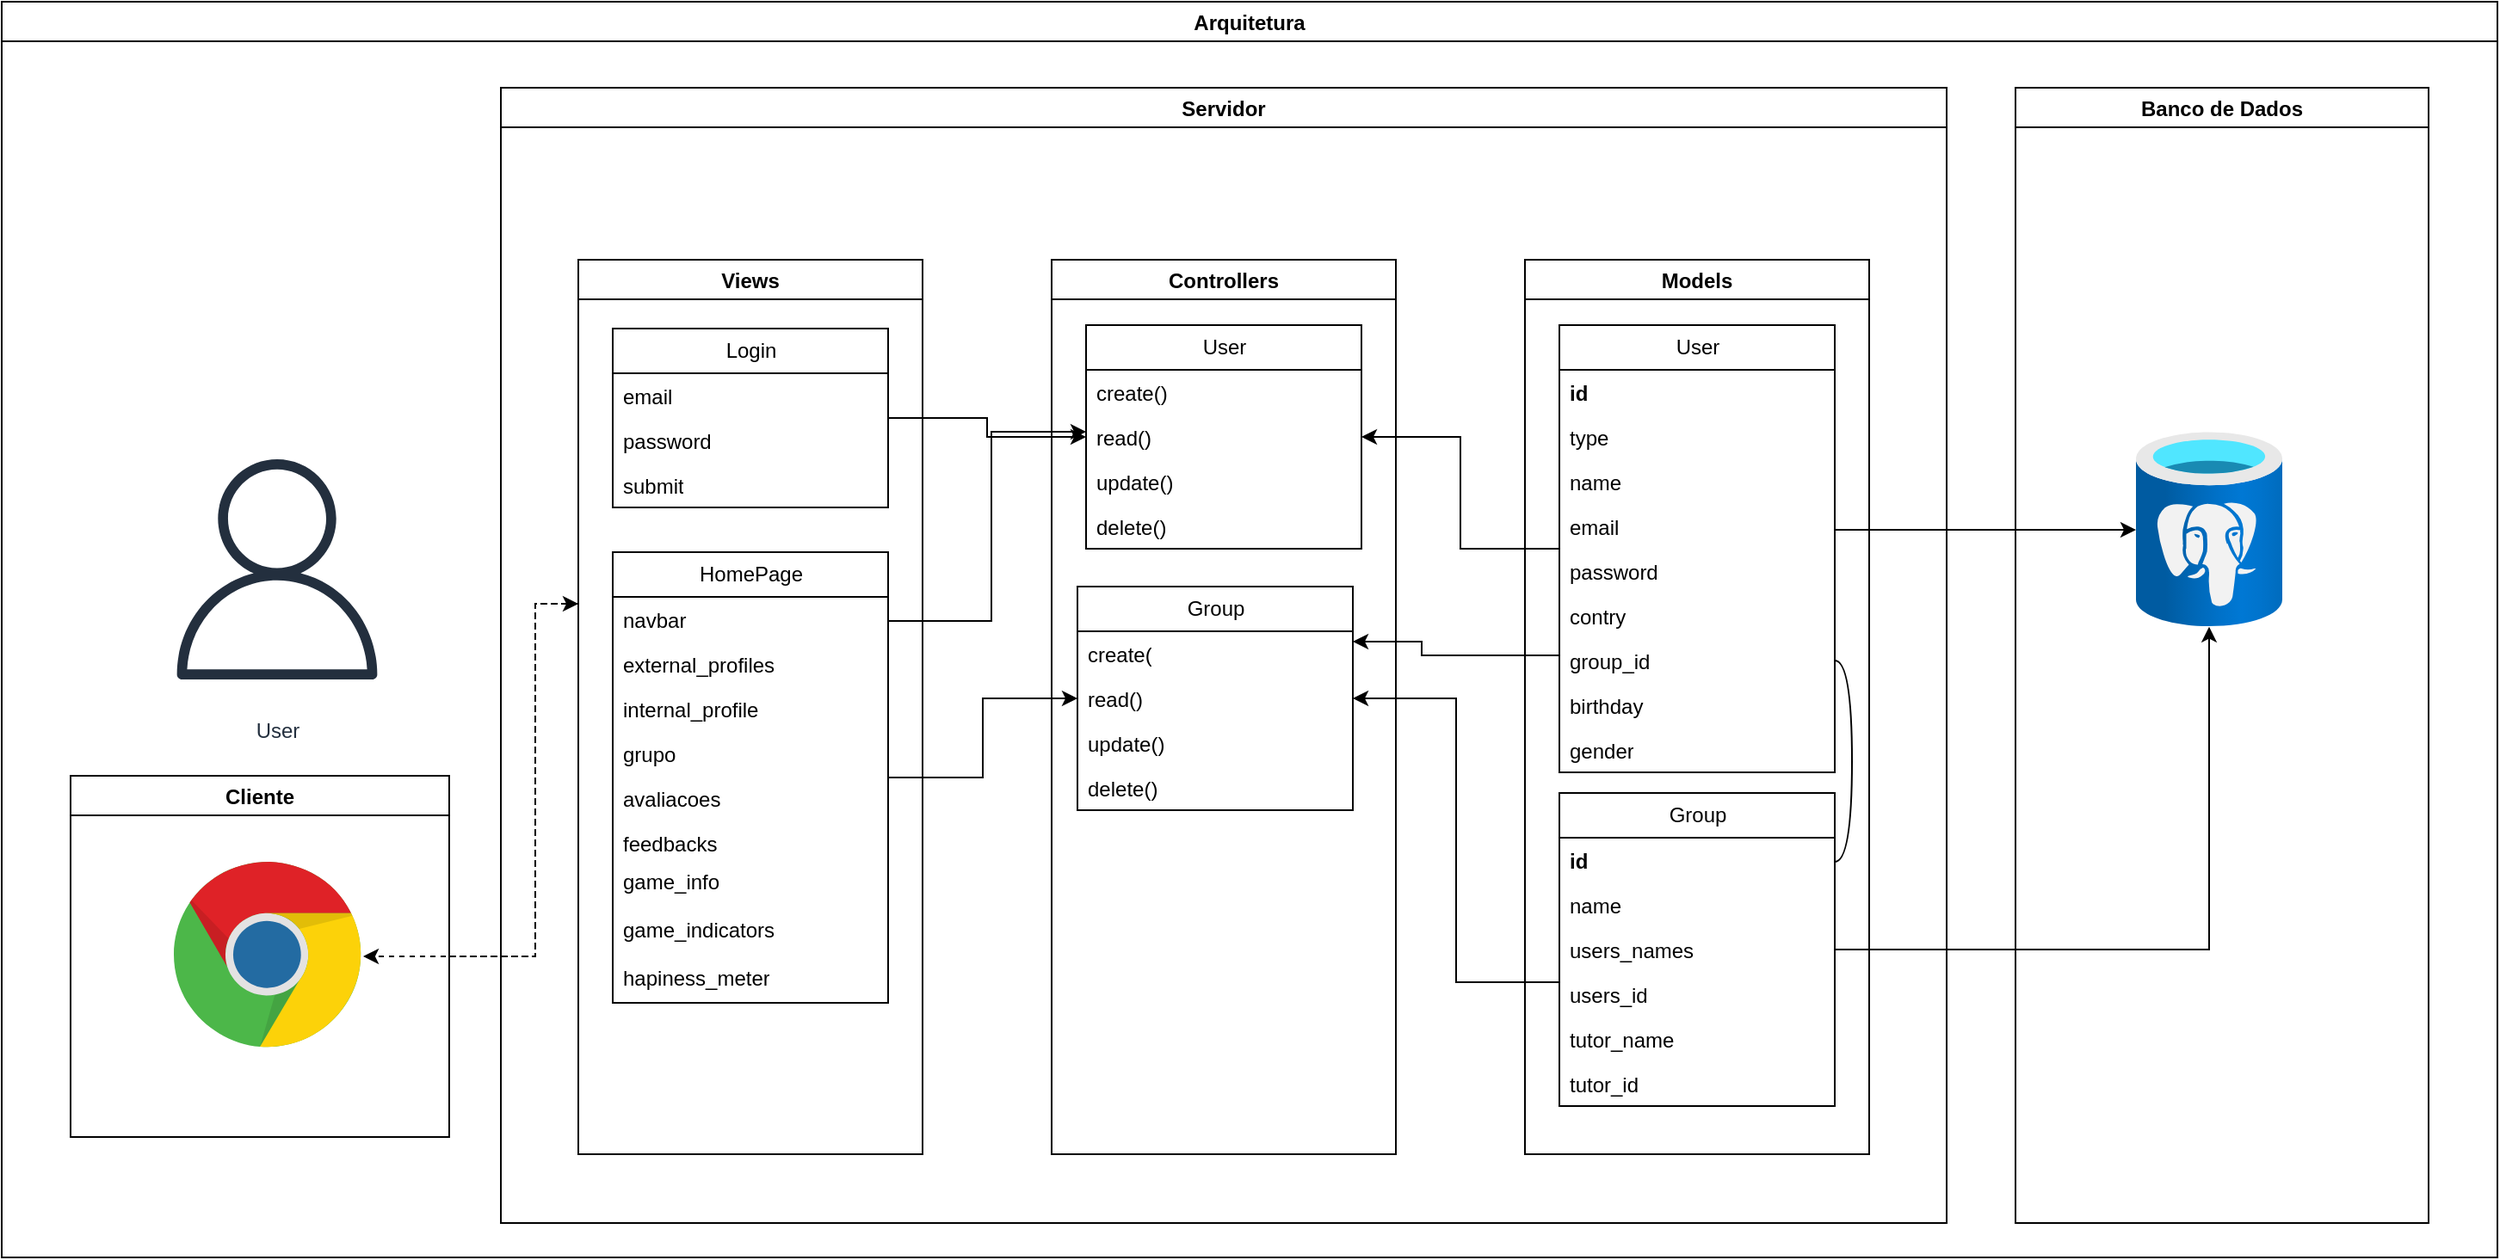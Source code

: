 <mxfile version="24.3.1" type="github">
  <diagram name="Page-1" id="e56a1550-8fbb-45ad-956c-1786394a9013">
    <mxGraphModel dx="2773" dy="1897" grid="1" gridSize="10" guides="1" tooltips="1" connect="1" arrows="1" fold="1" page="1" pageScale="1" pageWidth="1100" pageHeight="850" background="none" math="0" shadow="0">
      <root>
        <mxCell id="0" />
        <mxCell id="1" parent="0" />
        <mxCell id="WFMInWg6QyuqaIIcyarB-54" value="Arquitetura" style="swimlane;" vertex="1" parent="1">
          <mxGeometry x="-160" y="-50" width="1450" height="730" as="geometry">
            <mxRectangle x="120" y="-50" width="90" height="30" as="alternateBounds" />
          </mxGeometry>
        </mxCell>
        <mxCell id="WFMInWg6QyuqaIIcyarB-32" value="Servidor" style="swimlane;" vertex="1" parent="WFMInWg6QyuqaIIcyarB-54">
          <mxGeometry x="290" y="50" width="840" height="660" as="geometry">
            <mxRectangle x="290" y="50" width="100" height="30" as="alternateBounds" />
          </mxGeometry>
        </mxCell>
        <mxCell id="WFMInWg6QyuqaIIcyarB-31" value="Views" style="swimlane;" vertex="1" parent="WFMInWg6QyuqaIIcyarB-32">
          <mxGeometry x="45" y="100" width="200" height="520" as="geometry">
            <mxRectangle x="45" y="100" width="70" height="30" as="alternateBounds" />
          </mxGeometry>
        </mxCell>
        <mxCell id="WFMInWg6QyuqaIIcyarB-34" value="Login" style="swimlane;fontStyle=0;childLayout=stackLayout;horizontal=1;startSize=26;fillColor=none;horizontalStack=0;resizeParent=1;resizeParentMax=0;resizeLast=0;collapsible=1;marginBottom=0;html=1;" vertex="1" parent="WFMInWg6QyuqaIIcyarB-31">
          <mxGeometry x="20" y="40" width="160" height="104" as="geometry" />
        </mxCell>
        <mxCell id="WFMInWg6QyuqaIIcyarB-36" value="email" style="text;strokeColor=none;fillColor=none;align=left;verticalAlign=top;spacingLeft=4;spacingRight=4;overflow=hidden;rotatable=0;points=[[0,0.5],[1,0.5]];portConstraint=eastwest;whiteSpace=wrap;html=1;" vertex="1" parent="WFMInWg6QyuqaIIcyarB-34">
          <mxGeometry y="26" width="160" height="26" as="geometry" />
        </mxCell>
        <mxCell id="WFMInWg6QyuqaIIcyarB-35" value="password" style="text;strokeColor=none;fillColor=none;align=left;verticalAlign=top;spacingLeft=4;spacingRight=4;overflow=hidden;rotatable=0;points=[[0,0.5],[1,0.5]];portConstraint=eastwest;whiteSpace=wrap;html=1;" vertex="1" parent="WFMInWg6QyuqaIIcyarB-34">
          <mxGeometry y="52" width="160" height="26" as="geometry" />
        </mxCell>
        <mxCell id="WFMInWg6QyuqaIIcyarB-37" value="submit" style="text;strokeColor=none;fillColor=none;align=left;verticalAlign=top;spacingLeft=4;spacingRight=4;overflow=hidden;rotatable=0;points=[[0,0.5],[1,0.5]];portConstraint=eastwest;whiteSpace=wrap;html=1;" vertex="1" parent="WFMInWg6QyuqaIIcyarB-34">
          <mxGeometry y="78" width="160" height="26" as="geometry" />
        </mxCell>
        <mxCell id="WFMInWg6QyuqaIIcyarB-50" value="HomePage" style="swimlane;fontStyle=0;childLayout=stackLayout;horizontal=1;startSize=26;fillColor=none;horizontalStack=0;resizeParent=1;resizeParentMax=0;resizeLast=0;collapsible=1;marginBottom=0;html=1;" vertex="1" parent="WFMInWg6QyuqaIIcyarB-31">
          <mxGeometry x="20" y="170" width="160" height="262" as="geometry" />
        </mxCell>
        <mxCell id="WFMInWg6QyuqaIIcyarB-51" value="navbar" style="text;strokeColor=none;fillColor=none;align=left;verticalAlign=top;spacingLeft=4;spacingRight=4;overflow=hidden;rotatable=0;points=[[0,0.5],[1,0.5]];portConstraint=eastwest;whiteSpace=wrap;html=1;" vertex="1" parent="WFMInWg6QyuqaIIcyarB-50">
          <mxGeometry y="26" width="160" height="26" as="geometry" />
        </mxCell>
        <mxCell id="WFMInWg6QyuqaIIcyarB-52" value="external_profiles" style="text;strokeColor=none;fillColor=none;align=left;verticalAlign=top;spacingLeft=4;spacingRight=4;overflow=hidden;rotatable=0;points=[[0,0.5],[1,0.5]];portConstraint=eastwest;whiteSpace=wrap;html=1;" vertex="1" parent="WFMInWg6QyuqaIIcyarB-50">
          <mxGeometry y="52" width="160" height="26" as="geometry" />
        </mxCell>
        <mxCell id="WFMInWg6QyuqaIIcyarB-53" value="internal_&lt;span style=&quot;background-color: initial;&quot;&gt;profile&lt;/span&gt;" style="text;strokeColor=none;fillColor=none;align=left;verticalAlign=top;spacingLeft=4;spacingRight=4;overflow=hidden;rotatable=0;points=[[0,0.5],[1,0.5]];portConstraint=eastwest;whiteSpace=wrap;html=1;container=0;" vertex="1" parent="WFMInWg6QyuqaIIcyarB-50">
          <mxGeometry y="78" width="160" height="26" as="geometry" />
        </mxCell>
        <mxCell id="WFMInWg6QyuqaIIcyarB-184" value="grupo" style="text;strokeColor=none;fillColor=none;align=left;verticalAlign=top;spacingLeft=4;spacingRight=4;overflow=hidden;rotatable=0;points=[[0,0.5],[1,0.5]];portConstraint=eastwest;whiteSpace=wrap;html=1;container=0;" vertex="1" parent="WFMInWg6QyuqaIIcyarB-50">
          <mxGeometry y="104" width="160" height="26" as="geometry" />
        </mxCell>
        <mxCell id="WFMInWg6QyuqaIIcyarB-187" value="avaliaco&lt;span style=&quot;background-color: initial;&quot;&gt;es&lt;/span&gt;" style="text;strokeColor=none;fillColor=none;align=left;verticalAlign=top;spacingLeft=4;spacingRight=4;overflow=hidden;rotatable=0;points=[[0,0.5],[1,0.5]];portConstraint=eastwest;whiteSpace=wrap;html=1;container=0;" vertex="1" parent="WFMInWg6QyuqaIIcyarB-50">
          <mxGeometry y="130" width="160" height="26" as="geometry" />
        </mxCell>
        <mxCell id="WFMInWg6QyuqaIIcyarB-188" value="feedbacks" style="text;strokeColor=none;fillColor=none;align=left;verticalAlign=top;spacingLeft=4;spacingRight=4;overflow=hidden;rotatable=0;points=[[0,0.5],[1,0.5]];portConstraint=eastwest;whiteSpace=wrap;html=1;container=0;" vertex="1" parent="WFMInWg6QyuqaIIcyarB-50">
          <mxGeometry y="156" width="160" height="22" as="geometry" />
        </mxCell>
        <mxCell id="WFMInWg6QyuqaIIcyarB-189" value="game_info" style="text;strokeColor=none;fillColor=none;align=left;verticalAlign=top;spacingLeft=4;spacingRight=4;overflow=hidden;rotatable=0;points=[[0,0.5],[1,0.5]];portConstraint=eastwest;whiteSpace=wrap;html=1;container=0;" vertex="1" parent="WFMInWg6QyuqaIIcyarB-50">
          <mxGeometry y="178" width="160" height="28" as="geometry" />
        </mxCell>
        <mxCell id="WFMInWg6QyuqaIIcyarB-190" value="game_indicators" style="text;strokeColor=none;fillColor=none;align=left;verticalAlign=top;spacingLeft=4;spacingRight=4;overflow=hidden;rotatable=0;points=[[0,0.5],[1,0.5]];portConstraint=eastwest;whiteSpace=wrap;html=1;container=0;" vertex="1" parent="WFMInWg6QyuqaIIcyarB-50">
          <mxGeometry y="206" width="160" height="28" as="geometry" />
        </mxCell>
        <mxCell id="WFMInWg6QyuqaIIcyarB-191" value="hapiness_meter" style="text;strokeColor=none;fillColor=none;align=left;verticalAlign=top;spacingLeft=4;spacingRight=4;overflow=hidden;rotatable=0;points=[[0,0.5],[1,0.5]];portConstraint=eastwest;whiteSpace=wrap;html=1;container=0;" vertex="1" parent="WFMInWg6QyuqaIIcyarB-50">
          <mxGeometry y="234" width="160" height="28" as="geometry" />
        </mxCell>
        <mxCell id="WFMInWg6QyuqaIIcyarB-33" value="Models" style="swimlane;" vertex="1" parent="WFMInWg6QyuqaIIcyarB-32">
          <mxGeometry x="595" y="100" width="200" height="520" as="geometry">
            <mxRectangle x="595" y="100" width="80" height="30" as="alternateBounds" />
          </mxGeometry>
        </mxCell>
        <mxCell id="WFMInWg6QyuqaIIcyarB-81" value="User" style="swimlane;fontStyle=0;childLayout=stackLayout;horizontal=1;startSize=26;fillColor=none;horizontalStack=0;resizeParent=1;resizeParentMax=0;resizeLast=0;collapsible=1;marginBottom=0;html=1;" vertex="1" parent="WFMInWg6QyuqaIIcyarB-33">
          <mxGeometry x="20" y="38" width="160" height="260" as="geometry" />
        </mxCell>
        <mxCell id="WFMInWg6QyuqaIIcyarB-82" value="&lt;b&gt;id&lt;/b&gt;" style="text;strokeColor=none;fillColor=none;align=left;verticalAlign=top;spacingLeft=4;spacingRight=4;overflow=hidden;rotatable=0;points=[[0,0.5],[1,0.5]];portConstraint=eastwest;whiteSpace=wrap;html=1;" vertex="1" parent="WFMInWg6QyuqaIIcyarB-81">
          <mxGeometry y="26" width="160" height="26" as="geometry" />
        </mxCell>
        <mxCell id="WFMInWg6QyuqaIIcyarB-208" value="type" style="text;strokeColor=none;fillColor=none;align=left;verticalAlign=top;spacingLeft=4;spacingRight=4;overflow=hidden;rotatable=0;points=[[0,0.5],[1,0.5]];portConstraint=eastwest;whiteSpace=wrap;html=1;" vertex="1" parent="WFMInWg6QyuqaIIcyarB-81">
          <mxGeometry y="52" width="160" height="26" as="geometry" />
        </mxCell>
        <mxCell id="WFMInWg6QyuqaIIcyarB-83" value="name" style="text;strokeColor=none;fillColor=none;align=left;verticalAlign=top;spacingLeft=4;spacingRight=4;overflow=hidden;rotatable=0;points=[[0,0.5],[1,0.5]];portConstraint=eastwest;whiteSpace=wrap;html=1;" vertex="1" parent="WFMInWg6QyuqaIIcyarB-81">
          <mxGeometry y="78" width="160" height="26" as="geometry" />
        </mxCell>
        <mxCell id="WFMInWg6QyuqaIIcyarB-84" value="email" style="text;strokeColor=none;fillColor=none;align=left;verticalAlign=top;spacingLeft=4;spacingRight=4;overflow=hidden;rotatable=0;points=[[0,0.5],[1,0.5]];portConstraint=eastwest;whiteSpace=wrap;html=1;" vertex="1" parent="WFMInWg6QyuqaIIcyarB-81">
          <mxGeometry y="104" width="160" height="26" as="geometry" />
        </mxCell>
        <mxCell id="WFMInWg6QyuqaIIcyarB-197" value="password" style="text;strokeColor=none;fillColor=none;align=left;verticalAlign=top;spacingLeft=4;spacingRight=4;overflow=hidden;rotatable=0;points=[[0,0.5],[1,0.5]];portConstraint=eastwest;whiteSpace=wrap;html=1;" vertex="1" parent="WFMInWg6QyuqaIIcyarB-81">
          <mxGeometry y="130" width="160" height="26" as="geometry" />
        </mxCell>
        <mxCell id="WFMInWg6QyuqaIIcyarB-198" value="contry" style="text;strokeColor=none;fillColor=none;align=left;verticalAlign=top;spacingLeft=4;spacingRight=4;overflow=hidden;rotatable=0;points=[[0,0.5],[1,0.5]];portConstraint=eastwest;whiteSpace=wrap;html=1;" vertex="1" parent="WFMInWg6QyuqaIIcyarB-81">
          <mxGeometry y="156" width="160" height="26" as="geometry" />
        </mxCell>
        <mxCell id="WFMInWg6QyuqaIIcyarB-201" value="group_id" style="text;strokeColor=none;fillColor=none;align=left;verticalAlign=top;spacingLeft=4;spacingRight=4;overflow=hidden;rotatable=0;points=[[0,0.5],[1,0.5]];portConstraint=eastwest;whiteSpace=wrap;html=1;" vertex="1" parent="WFMInWg6QyuqaIIcyarB-81">
          <mxGeometry y="182" width="160" height="26" as="geometry" />
        </mxCell>
        <mxCell id="WFMInWg6QyuqaIIcyarB-199" value="birthday" style="text;strokeColor=none;fillColor=none;align=left;verticalAlign=top;spacingLeft=4;spacingRight=4;overflow=hidden;rotatable=0;points=[[0,0.5],[1,0.5]];portConstraint=eastwest;whiteSpace=wrap;html=1;" vertex="1" parent="WFMInWg6QyuqaIIcyarB-81">
          <mxGeometry y="208" width="160" height="26" as="geometry" />
        </mxCell>
        <mxCell id="WFMInWg6QyuqaIIcyarB-200" value="gender" style="text;strokeColor=none;fillColor=none;align=left;verticalAlign=top;spacingLeft=4;spacingRight=4;overflow=hidden;rotatable=0;points=[[0,0.5],[1,0.5]];portConstraint=eastwest;whiteSpace=wrap;html=1;" vertex="1" parent="WFMInWg6QyuqaIIcyarB-81">
          <mxGeometry y="234" width="160" height="26" as="geometry" />
        </mxCell>
        <mxCell id="WFMInWg6QyuqaIIcyarB-85" value="Group" style="swimlane;fontStyle=0;childLayout=stackLayout;horizontal=1;startSize=26;fillColor=none;horizontalStack=0;resizeParent=1;resizeParentMax=0;resizeLast=0;collapsible=1;marginBottom=0;html=1;" vertex="1" parent="WFMInWg6QyuqaIIcyarB-33">
          <mxGeometry x="20" y="310" width="160" height="182" as="geometry" />
        </mxCell>
        <mxCell id="WFMInWg6QyuqaIIcyarB-86" value="&lt;b&gt;id&lt;/b&gt;" style="text;strokeColor=none;fillColor=none;align=left;verticalAlign=top;spacingLeft=4;spacingRight=4;overflow=hidden;rotatable=0;points=[[0,0.5],[1,0.5]];portConstraint=eastwest;whiteSpace=wrap;html=1;" vertex="1" parent="WFMInWg6QyuqaIIcyarB-85">
          <mxGeometry y="26" width="160" height="26" as="geometry" />
        </mxCell>
        <mxCell id="WFMInWg6QyuqaIIcyarB-87" value="name" style="text;strokeColor=none;fillColor=none;align=left;verticalAlign=top;spacingLeft=4;spacingRight=4;overflow=hidden;rotatable=0;points=[[0,0.5],[1,0.5]];portConstraint=eastwest;whiteSpace=wrap;html=1;" vertex="1" parent="WFMInWg6QyuqaIIcyarB-85">
          <mxGeometry y="52" width="160" height="26" as="geometry" />
        </mxCell>
        <mxCell id="WFMInWg6QyuqaIIcyarB-88" value="users_names" style="text;strokeColor=none;fillColor=none;align=left;verticalAlign=top;spacingLeft=4;spacingRight=4;overflow=hidden;rotatable=0;points=[[0,0.5],[1,0.5]];portConstraint=eastwest;whiteSpace=wrap;html=1;" vertex="1" parent="WFMInWg6QyuqaIIcyarB-85">
          <mxGeometry y="78" width="160" height="26" as="geometry" />
        </mxCell>
        <mxCell id="WFMInWg6QyuqaIIcyarB-203" value="users_id" style="text;strokeColor=none;fillColor=none;align=left;verticalAlign=top;spacingLeft=4;spacingRight=4;overflow=hidden;rotatable=0;points=[[0,0.5],[1,0.5]];portConstraint=eastwest;whiteSpace=wrap;html=1;" vertex="1" parent="WFMInWg6QyuqaIIcyarB-85">
          <mxGeometry y="104" width="160" height="26" as="geometry" />
        </mxCell>
        <mxCell id="WFMInWg6QyuqaIIcyarB-205" value="tutor_name" style="text;strokeColor=none;fillColor=none;align=left;verticalAlign=top;spacingLeft=4;spacingRight=4;overflow=hidden;rotatable=0;points=[[0,0.5],[1,0.5]];portConstraint=eastwest;whiteSpace=wrap;html=1;" vertex="1" parent="WFMInWg6QyuqaIIcyarB-85">
          <mxGeometry y="130" width="160" height="26" as="geometry" />
        </mxCell>
        <mxCell id="WFMInWg6QyuqaIIcyarB-206" value="tutor_id" style="text;strokeColor=none;fillColor=none;align=left;verticalAlign=top;spacingLeft=4;spacingRight=4;overflow=hidden;rotatable=0;points=[[0,0.5],[1,0.5]];portConstraint=eastwest;whiteSpace=wrap;html=1;" vertex="1" parent="WFMInWg6QyuqaIIcyarB-85">
          <mxGeometry y="156" width="160" height="26" as="geometry" />
        </mxCell>
        <mxCell id="WFMInWg6QyuqaIIcyarB-213" style="edgeStyle=orthogonalEdgeStyle;rounded=0;orthogonalLoop=1;jettySize=auto;html=1;endArrow=none;endFill=0;curved=1;" edge="1" parent="WFMInWg6QyuqaIIcyarB-33" source="WFMInWg6QyuqaIIcyarB-201" target="WFMInWg6QyuqaIIcyarB-86">
          <mxGeometry relative="1" as="geometry">
            <Array as="points">
              <mxPoint x="190" y="233" />
              <mxPoint x="190" y="350" />
            </Array>
          </mxGeometry>
        </mxCell>
        <mxCell id="WFMInWg6QyuqaIIcyarB-217" value="Controllers" style="swimlane;" vertex="1" parent="WFMInWg6QyuqaIIcyarB-32">
          <mxGeometry x="320" y="100" width="200" height="520" as="geometry">
            <mxRectangle x="320" y="100" width="100" height="30" as="alternateBounds" />
          </mxGeometry>
        </mxCell>
        <mxCell id="WFMInWg6QyuqaIIcyarB-56" value="User" style="swimlane;fontStyle=0;childLayout=stackLayout;horizontal=1;startSize=26;fillColor=none;horizontalStack=0;resizeParent=1;resizeParentMax=0;resizeLast=0;collapsible=1;marginBottom=0;html=1;" vertex="1" parent="WFMInWg6QyuqaIIcyarB-217">
          <mxGeometry x="20" y="38" width="160" height="130" as="geometry" />
        </mxCell>
        <mxCell id="WFMInWg6QyuqaIIcyarB-57" value="create()" style="text;strokeColor=none;fillColor=none;align=left;verticalAlign=top;spacingLeft=4;spacingRight=4;overflow=hidden;rotatable=0;points=[[0,0.5],[1,0.5]];portConstraint=eastwest;whiteSpace=wrap;html=1;" vertex="1" parent="WFMInWg6QyuqaIIcyarB-56">
          <mxGeometry y="26" width="160" height="26" as="geometry" />
        </mxCell>
        <mxCell id="WFMInWg6QyuqaIIcyarB-58" value="read()" style="text;strokeColor=none;fillColor=none;align=left;verticalAlign=top;spacingLeft=4;spacingRight=4;overflow=hidden;rotatable=0;points=[[0,0.5],[1,0.5]];portConstraint=eastwest;whiteSpace=wrap;html=1;" vertex="1" parent="WFMInWg6QyuqaIIcyarB-56">
          <mxGeometry y="52" width="160" height="26" as="geometry" />
        </mxCell>
        <mxCell id="WFMInWg6QyuqaIIcyarB-59" value="update()" style="text;strokeColor=none;fillColor=none;align=left;verticalAlign=top;spacingLeft=4;spacingRight=4;overflow=hidden;rotatable=0;points=[[0,0.5],[1,0.5]];portConstraint=eastwest;whiteSpace=wrap;html=1;" vertex="1" parent="WFMInWg6QyuqaIIcyarB-56">
          <mxGeometry y="78" width="160" height="26" as="geometry" />
        </mxCell>
        <mxCell id="WFMInWg6QyuqaIIcyarB-192" value="delete()" style="text;strokeColor=none;fillColor=none;align=left;verticalAlign=top;spacingLeft=4;spacingRight=4;overflow=hidden;rotatable=0;points=[[0,0.5],[1,0.5]];portConstraint=eastwest;whiteSpace=wrap;html=1;" vertex="1" parent="WFMInWg6QyuqaIIcyarB-56">
          <mxGeometry y="104" width="160" height="26" as="geometry" />
        </mxCell>
        <mxCell id="WFMInWg6QyuqaIIcyarB-60" value="Group" style="swimlane;fontStyle=0;childLayout=stackLayout;horizontal=1;startSize=26;fillColor=none;horizontalStack=0;resizeParent=1;resizeParentMax=0;resizeLast=0;collapsible=1;marginBottom=0;html=1;" vertex="1" parent="WFMInWg6QyuqaIIcyarB-217">
          <mxGeometry x="15" y="190" width="160" height="130" as="geometry" />
        </mxCell>
        <mxCell id="WFMInWg6QyuqaIIcyarB-61" value="create(" style="text;strokeColor=none;fillColor=none;align=left;verticalAlign=top;spacingLeft=4;spacingRight=4;overflow=hidden;rotatable=0;points=[[0,0.5],[1,0.5]];portConstraint=eastwest;whiteSpace=wrap;html=1;" vertex="1" parent="WFMInWg6QyuqaIIcyarB-60">
          <mxGeometry y="26" width="160" height="26" as="geometry" />
        </mxCell>
        <mxCell id="WFMInWg6QyuqaIIcyarB-62" value="read()" style="text;strokeColor=none;fillColor=none;align=left;verticalAlign=top;spacingLeft=4;spacingRight=4;overflow=hidden;rotatable=0;points=[[0,0.5],[1,0.5]];portConstraint=eastwest;whiteSpace=wrap;html=1;" vertex="1" parent="WFMInWg6QyuqaIIcyarB-60">
          <mxGeometry y="52" width="160" height="26" as="geometry" />
        </mxCell>
        <mxCell id="WFMInWg6QyuqaIIcyarB-63" value="update()" style="text;strokeColor=none;fillColor=none;align=left;verticalAlign=top;spacingLeft=4;spacingRight=4;overflow=hidden;rotatable=0;points=[[0,0.5],[1,0.5]];portConstraint=eastwest;whiteSpace=wrap;html=1;" vertex="1" parent="WFMInWg6QyuqaIIcyarB-60">
          <mxGeometry y="78" width="160" height="26" as="geometry" />
        </mxCell>
        <mxCell id="WFMInWg6QyuqaIIcyarB-193" value="delete()" style="text;strokeColor=none;fillColor=none;align=left;verticalAlign=top;spacingLeft=4;spacingRight=4;overflow=hidden;rotatable=0;points=[[0,0.5],[1,0.5]];portConstraint=eastwest;whiteSpace=wrap;html=1;" vertex="1" parent="WFMInWg6QyuqaIIcyarB-60">
          <mxGeometry y="104" width="160" height="26" as="geometry" />
        </mxCell>
        <mxCell id="WFMInWg6QyuqaIIcyarB-93" style="edgeStyle=orthogonalEdgeStyle;rounded=0;orthogonalLoop=1;jettySize=auto;html=1;" edge="1" parent="WFMInWg6QyuqaIIcyarB-32" source="WFMInWg6QyuqaIIcyarB-34" target="WFMInWg6QyuqaIIcyarB-56">
          <mxGeometry relative="1" as="geometry" />
        </mxCell>
        <mxCell id="WFMInWg6QyuqaIIcyarB-121" style="edgeStyle=orthogonalEdgeStyle;rounded=0;orthogonalLoop=1;jettySize=auto;html=1;" edge="1" parent="WFMInWg6QyuqaIIcyarB-32" source="WFMInWg6QyuqaIIcyarB-50" target="WFMInWg6QyuqaIIcyarB-60">
          <mxGeometry relative="1" as="geometry" />
        </mxCell>
        <mxCell id="WFMInWg6QyuqaIIcyarB-120" style="edgeStyle=orthogonalEdgeStyle;rounded=0;orthogonalLoop=1;jettySize=auto;html=1;" edge="1" parent="WFMInWg6QyuqaIIcyarB-32" source="WFMInWg6QyuqaIIcyarB-50" target="WFMInWg6QyuqaIIcyarB-56">
          <mxGeometry relative="1" as="geometry">
            <Array as="points">
              <mxPoint x="285" y="310" />
              <mxPoint x="285" y="200" />
            </Array>
          </mxGeometry>
        </mxCell>
        <mxCell id="WFMInWg6QyuqaIIcyarB-123" style="edgeStyle=orthogonalEdgeStyle;rounded=0;orthogonalLoop=1;jettySize=auto;html=1;" edge="1" parent="WFMInWg6QyuqaIIcyarB-32" source="WFMInWg6QyuqaIIcyarB-201" target="WFMInWg6QyuqaIIcyarB-60">
          <mxGeometry relative="1" as="geometry">
            <Array as="points">
              <mxPoint x="535" y="330" />
              <mxPoint x="535" y="322" />
            </Array>
          </mxGeometry>
        </mxCell>
        <mxCell id="WFMInWg6QyuqaIIcyarB-124" style="edgeStyle=orthogonalEdgeStyle;rounded=0;orthogonalLoop=1;jettySize=auto;html=1;" edge="1" parent="WFMInWg6QyuqaIIcyarB-32" source="WFMInWg6QyuqaIIcyarB-81" target="WFMInWg6QyuqaIIcyarB-56">
          <mxGeometry relative="1" as="geometry" />
        </mxCell>
        <mxCell id="WFMInWg6QyuqaIIcyarB-125" style="edgeStyle=orthogonalEdgeStyle;rounded=0;orthogonalLoop=1;jettySize=auto;html=1;" edge="1" parent="WFMInWg6QyuqaIIcyarB-32" source="WFMInWg6QyuqaIIcyarB-85" target="WFMInWg6QyuqaIIcyarB-60">
          <mxGeometry relative="1" as="geometry">
            <Array as="points">
              <mxPoint x="555" y="520" />
              <mxPoint x="555" y="355" />
            </Array>
          </mxGeometry>
        </mxCell>
        <mxCell id="WFMInWg6QyuqaIIcyarB-220" style="edgeStyle=orthogonalEdgeStyle;rounded=0;orthogonalLoop=1;jettySize=auto;html=1;dashed=1;" edge="1" parent="WFMInWg6QyuqaIIcyarB-54" source="WFMInWg6QyuqaIIcyarB-218" target="WFMInWg6QyuqaIIcyarB-31">
          <mxGeometry relative="1" as="geometry">
            <Array as="points">
              <mxPoint x="310" y="555" />
              <mxPoint x="310" y="350" />
            </Array>
          </mxGeometry>
        </mxCell>
        <mxCell id="WFMInWg6QyuqaIIcyarB-218" value="Cliente" style="swimlane;" vertex="1" parent="WFMInWg6QyuqaIIcyarB-54">
          <mxGeometry x="40" y="450" width="220" height="210" as="geometry" />
        </mxCell>
        <mxCell id="WFMInWg6QyuqaIIcyarB-219" value="" style="dashed=0;outlineConnect=0;html=1;align=center;labelPosition=center;verticalLabelPosition=bottom;verticalAlign=top;shape=mxgraph.weblogos.chrome" vertex="1" parent="WFMInWg6QyuqaIIcyarB-218">
          <mxGeometry x="60" y="50" width="110" height="110" as="geometry" />
        </mxCell>
        <mxCell id="WFMInWg6QyuqaIIcyarB-221" style="edgeStyle=orthogonalEdgeStyle;rounded=0;orthogonalLoop=1;jettySize=auto;html=1;dashed=1;" edge="1" parent="WFMInWg6QyuqaIIcyarB-54" source="WFMInWg6QyuqaIIcyarB-31" target="WFMInWg6QyuqaIIcyarB-219">
          <mxGeometry relative="1" as="geometry">
            <Array as="points">
              <mxPoint x="310" y="350" />
              <mxPoint x="310" y="555" />
            </Array>
          </mxGeometry>
        </mxCell>
        <mxCell id="WFMInWg6QyuqaIIcyarB-222" value="Banco de Dados" style="swimlane;" vertex="1" parent="WFMInWg6QyuqaIIcyarB-54">
          <mxGeometry x="1170" y="50" width="240" height="660" as="geometry" />
        </mxCell>
        <mxCell id="WFMInWg6QyuqaIIcyarB-223" value="" style="image;aspect=fixed;html=1;points=[];align=center;fontSize=12;image=img/lib/azure2/databases/Azure_Database_PostgreSQL_Server.svg;" vertex="1" parent="WFMInWg6QyuqaIIcyarB-222">
          <mxGeometry x="70" y="200" width="85" height="113.33" as="geometry" />
        </mxCell>
        <mxCell id="WFMInWg6QyuqaIIcyarB-224" style="edgeStyle=orthogonalEdgeStyle;rounded=0;orthogonalLoop=1;jettySize=auto;html=1;" edge="1" parent="WFMInWg6QyuqaIIcyarB-54" source="WFMInWg6QyuqaIIcyarB-81" target="WFMInWg6QyuqaIIcyarB-223">
          <mxGeometry relative="1" as="geometry">
            <Array as="points">
              <mxPoint x="1120" y="307" />
              <mxPoint x="1120" y="307" />
            </Array>
          </mxGeometry>
        </mxCell>
        <mxCell id="WFMInWg6QyuqaIIcyarB-225" style="edgeStyle=orthogonalEdgeStyle;rounded=0;orthogonalLoop=1;jettySize=auto;html=1;" edge="1" parent="WFMInWg6QyuqaIIcyarB-54" source="WFMInWg6QyuqaIIcyarB-85" target="WFMInWg6QyuqaIIcyarB-223">
          <mxGeometry relative="1" as="geometry" />
        </mxCell>
        <mxCell id="WFMInWg6QyuqaIIcyarB-226" value="User" style="sketch=0;outlineConnect=0;fontColor=#232F3E;gradientColor=none;strokeColor=#232F3E;fillColor=#ffffff;dashed=0;verticalLabelPosition=bottom;verticalAlign=top;align=center;html=1;fontSize=12;fontStyle=0;aspect=fixed;shape=mxgraph.aws4.resourceIcon;resIcon=mxgraph.aws4.user;" vertex="1" parent="WFMInWg6QyuqaIIcyarB-54">
          <mxGeometry x="80" y="250" width="160" height="160" as="geometry" />
        </mxCell>
      </root>
    </mxGraphModel>
  </diagram>
</mxfile>
